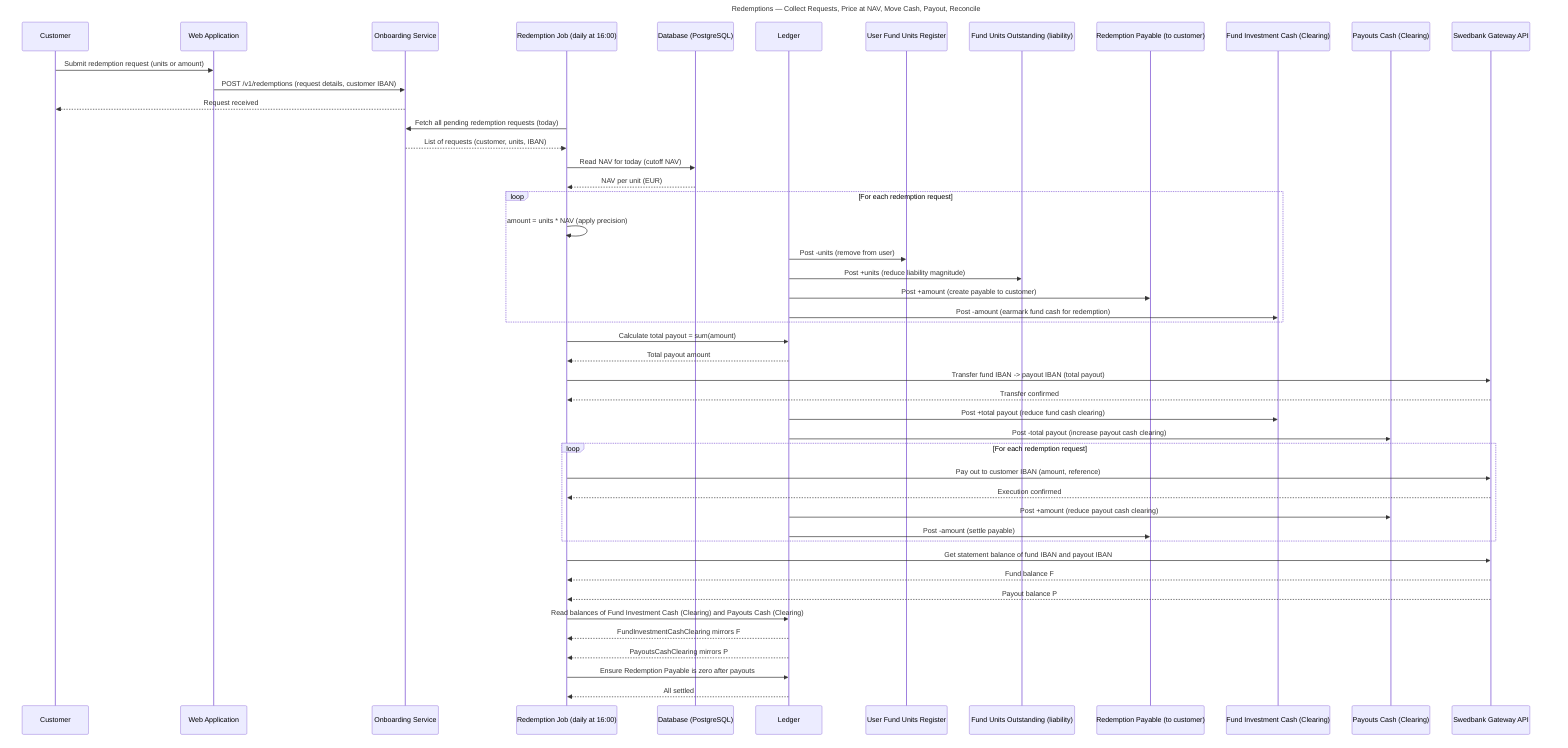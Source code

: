 sequenceDiagram
  title Redemptions — Collect Requests, Price at NAV, Move Cash, Payout, Reconcile

%% Request capture during the day
  participant User as Customer
  participant Frontend as Web Application
  participant Onboarding as Onboarding Service
  participant RedemptionJob as Redemption Job (daily at 16:00)
  participant DB as Database (PostgreSQL)
  participant Ledger as Ledger
  participant UnitsUser as User Fund Units Register
  participant UnitsOut as Fund Units Outstanding (liability)
  participant RedemptionPayable as Redemption Payable (to customer)
  participant FundInvestmentCashClearing as Fund Investment Cash (Clearing)
  participant PayoutsCashClearing as Payouts Cash (Clearing)
  participant Swedbank as Swedbank Gateway API

%% Customers create requests
  User->>Frontend: Submit redemption request (units or amount)
  Frontend->>Onboarding: POST /v1/redemptions (request details, customer IBAN)
  Onboarding-->>User: Request received

%% 16:00 cutoff processing
  RedemptionJob->>Onboarding: Fetch all pending redemption requests (today)
  Onboarding-->>RedemptionJob: List of requests (customer, units, IBAN)
  RedemptionJob->>DB: Read NAV for today (cutoff NAV)
  DB-->>RedemptionJob: NAV per unit (EUR)

  loop For each redemption request
    RedemptionJob->>RedemptionJob: amount = units * NAV (apply precision)
  %% Units and value postings
    Ledger->>UnitsUser: Post -units (remove from user)
    Ledger->>UnitsOut: Post +units (reduce liability magnitude)
    Ledger->>RedemptionPayable: Post +amount (create payable to customer)
    Ledger->>FundInvestmentCashClearing: Post -amount (earmark fund cash for redemption)
  end

%% Internal cash move: fund IBAN to payout IBAN
  RedemptionJob->>Ledger: Calculate total payout = sum(amount)
  Ledger-->>RedemptionJob: Total payout amount
  RedemptionJob->>Swedbank: Transfer fund IBAN -> payout IBAN (total payout)
  Swedbank-->>RedemptionJob: Transfer confirmed

%% Mirror internal bank transfer in clearing accounts
  Ledger->>FundInvestmentCashClearing: Post +total payout (reduce fund cash clearing)
  Ledger->>PayoutsCashClearing: Post -total payout (increase payout cash clearing)

%% Execute customer payouts (SEPA instant)
  loop For each redemption request
    RedemptionJob->>Swedbank: Pay out to customer IBAN (amount, reference)
    Swedbank-->>RedemptionJob: Execution confirmed
    Ledger->>PayoutsCashClearing: Post +amount (reduce payout cash clearing)
    Ledger->>RedemptionPayable: Post -amount (settle payable)
  end

%% Reconciliation checks
  RedemptionJob->>Swedbank: Get statement balance of fund IBAN and payout IBAN
  Swedbank-->>RedemptionJob: Fund balance F
  Swedbank-->>RedemptionJob: Payout balance P
  RedemptionJob->>Ledger: Read balances of Fund Investment Cash (Clearing) and Payouts Cash (Clearing)
  Ledger-->>RedemptionJob: FundInvestmentCashClearing mirrors F
  Ledger-->>RedemptionJob: PayoutsCashClearing mirrors P
  RedemptionJob->>Ledger: Ensure Redemption Payable is zero after payouts
  Ledger-->>RedemptionJob: All settled